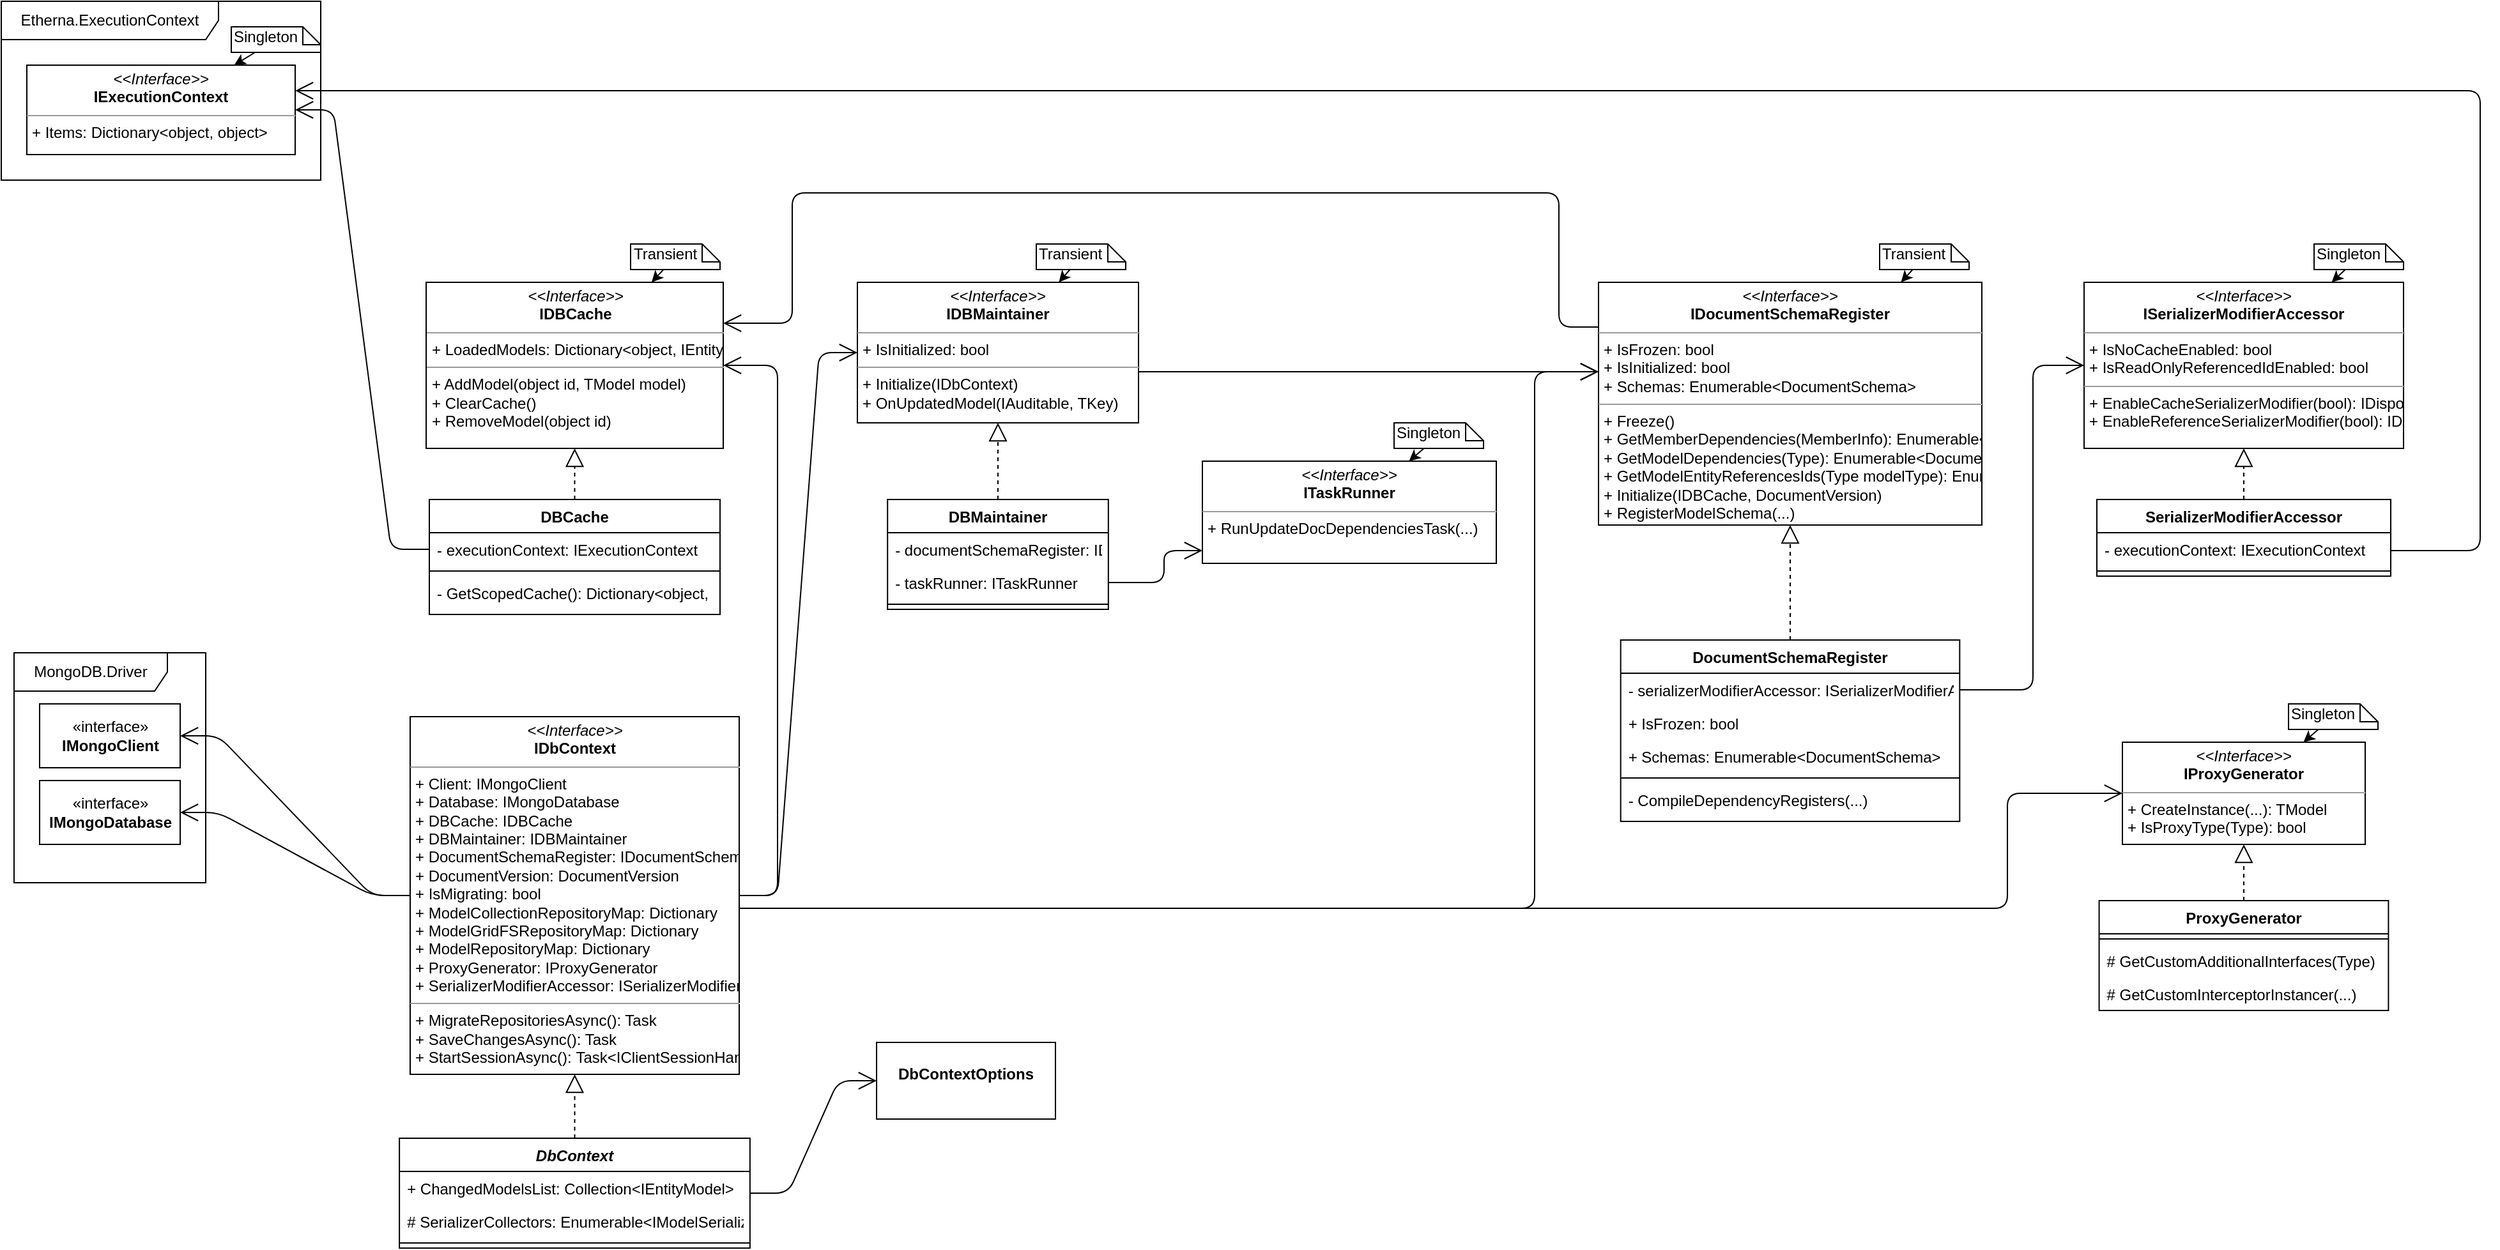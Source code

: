 <mxfile version="13.7.9" type="device"><diagram name="Page-1" id="9f46799a-70d6-7492-0946-bef42562c5a5"><mxGraphModel dx="1026" dy="1421" grid="1" gridSize="10" guides="1" tooltips="1" connect="1" arrows="1" fold="1" page="1" pageScale="1" pageWidth="1169" pageHeight="827" background="#ffffff" math="0" shadow="0"><root><mxCell id="0"/><mxCell id="1" parent="0"/><mxCell id="4_1BpdHHV7WjNFdUSWEV-7" value="&lt;p style=&quot;margin: 0px ; margin-top: 4px ; text-align: center&quot;&gt;&lt;i&gt;&amp;lt;&amp;lt;Interface&amp;gt;&amp;gt;&lt;/i&gt;&lt;br&gt;&lt;b&gt;IDbContext&lt;/b&gt;&lt;/p&gt;&lt;hr size=&quot;1&quot;&gt;&lt;p style=&quot;margin: 0px ; margin-left: 4px&quot;&gt;+ Client: IMongoClient&lt;br&gt;+ Database: IMongoDatabase&lt;/p&gt;&lt;p style=&quot;margin: 0px ; margin-left: 4px&quot;&gt;+ DBCache: IDBCache&lt;/p&gt;&lt;p style=&quot;margin: 0px ; margin-left: 4px&quot;&gt;+ DBMaintainer: IDBMaintainer&lt;/p&gt;&lt;p style=&quot;margin: 0px ; margin-left: 4px&quot;&gt;+ DocumentSchemaRegister: IDocumentSchemaRegister&lt;/p&gt;&lt;p style=&quot;margin: 0px ; margin-left: 4px&quot;&gt;+ DocumentVersion: DocumentVersion&lt;/p&gt;&lt;p style=&quot;margin: 0px ; margin-left: 4px&quot;&gt;+ IsMigrating: bool&lt;/p&gt;&lt;p style=&quot;margin: 0px ; margin-left: 4px&quot;&gt;+ ModelCollectionRepositoryMap: Dictionary&lt;/p&gt;&lt;p style=&quot;margin: 0px ; margin-left: 4px&quot;&gt;+ ModelGridFSRepositoryMap: Dictionary&lt;/p&gt;&lt;p style=&quot;margin: 0px ; margin-left: 4px&quot;&gt;+ ModelRepositoryMap: Dictionary&lt;/p&gt;&lt;p style=&quot;margin: 0px ; margin-left: 4px&quot;&gt;+ ProxyGenerator: IProxyGenerator&lt;/p&gt;&lt;p style=&quot;margin: 0px ; margin-left: 4px&quot;&gt;+&amp;nbsp;SerializerModifierAccessor: ISerializerModifierAccessor&lt;/p&gt;&lt;hr size=&quot;1&quot;&gt;&lt;p style=&quot;margin: 0px ; margin-left: 4px&quot;&gt;+ MigrateRepositoriesAsync(): Task&lt;br&gt;+ SaveChangesAsync(): Task&lt;/p&gt;&lt;p style=&quot;margin: 0px ; margin-left: 4px&quot;&gt;+&amp;nbsp;StartSessionAsync():&amp;nbsp;Task&amp;lt;IClientSessionHandle&amp;gt;&lt;/p&gt;" style="verticalAlign=top;align=left;overflow=fill;fontSize=12;fontFamily=Helvetica;html=1;" parent="1" vertex="1"><mxGeometry x="610" y="30" width="257.5" height="280" as="geometry"/></mxCell><mxCell id="4_1BpdHHV7WjNFdUSWEV-11" value="" style="group" parent="1" vertex="1" connectable="0"><mxGeometry x="300" y="-20" width="150" height="180" as="geometry"/></mxCell><mxCell id="4_1BpdHHV7WjNFdUSWEV-10" value="MongoDB.Driver" style="shape=umlFrame;whiteSpace=wrap;html=1;width=120;height=30;" parent="4_1BpdHHV7WjNFdUSWEV-11" vertex="1"><mxGeometry width="150" height="180" as="geometry"/></mxCell><mxCell id="4_1BpdHHV7WjNFdUSWEV-8" value="«interface»&lt;br&gt;&lt;b&gt;IMongoClient&lt;/b&gt;" style="html=1;" parent="4_1BpdHHV7WjNFdUSWEV-11" vertex="1"><mxGeometry x="20" y="40" width="110" height="50" as="geometry"/></mxCell><mxCell id="4_1BpdHHV7WjNFdUSWEV-9" value="«interface»&lt;br&gt;&lt;b&gt;IMongoDatabase&lt;/b&gt;" style="html=1;" parent="4_1BpdHHV7WjNFdUSWEV-11" vertex="1"><mxGeometry x="20" y="100" width="110" height="50" as="geometry"/></mxCell><mxCell id="4_1BpdHHV7WjNFdUSWEV-13" value="" style="endArrow=open;endFill=1;endSize=12;html=1;strokeColor=#000000;rounded=1;edgeStyle=entityRelationEdgeStyle;" parent="1" source="4_1BpdHHV7WjNFdUSWEV-7" target="4_1BpdHHV7WjNFdUSWEV-8" edge="1"><mxGeometry width="160" relative="1" as="geometry"><mxPoint x="870" y="80" as="sourcePoint"/><mxPoint x="910" y="-20" as="targetPoint"/></mxGeometry></mxCell><mxCell id="4_1BpdHHV7WjNFdUSWEV-14" value="" style="endArrow=open;endFill=1;endSize=12;html=1;strokeColor=#000000;rounded=1;edgeStyle=entityRelationEdgeStyle;" parent="1" source="4_1BpdHHV7WjNFdUSWEV-7" target="4_1BpdHHV7WjNFdUSWEV-9" edge="1"><mxGeometry width="160" relative="1" as="geometry"><mxPoint x="860" y="85" as="sourcePoint"/><mxPoint x="1000" y="5" as="targetPoint"/></mxGeometry></mxCell><mxCell id="4_1BpdHHV7WjNFdUSWEV-18" value="" style="endArrow=block;dashed=1;endFill=0;endSize=12;html=1;strokeColor=#000000;" parent="1" source="4_1BpdHHV7WjNFdUSWEV-21" target="4_1BpdHHV7WjNFdUSWEV-7" edge="1"><mxGeometry width="160" relative="1" as="geometry"><mxPoint x="738.75" y="350" as="sourcePoint"/><mxPoint x="547.5" y="370" as="targetPoint"/></mxGeometry></mxCell><mxCell id="4_1BpdHHV7WjNFdUSWEV-19" value="&lt;p style=&quot;margin: 0px ; margin-top: 4px ; text-align: center&quot;&gt;&lt;br&gt;&lt;b&gt;DbContextOptions&lt;/b&gt;&lt;br&gt;&lt;/p&gt;" style="verticalAlign=top;align=left;overflow=fill;fontSize=12;fontFamily=Helvetica;html=1;" parent="1" vertex="1"><mxGeometry x="975" y="285" width="140" height="60" as="geometry"/></mxCell><mxCell id="4_1BpdHHV7WjNFdUSWEV-20" value="" style="endArrow=open;endFill=1;endSize=12;html=1;strokeColor=#000000;rounded=1;edgeStyle=entityRelationEdgeStyle;" parent="1" source="4_1BpdHHV7WjNFdUSWEV-21" target="4_1BpdHHV7WjNFdUSWEV-19" edge="1"><mxGeometry width="160" relative="1" as="geometry"><mxPoint x="808.75" y="380" as="sourcePoint"/><mxPoint x="960" y="262" as="targetPoint"/></mxGeometry></mxCell><mxCell id="4_1BpdHHV7WjNFdUSWEV-21" value="DbContext" style="swimlane;fontStyle=3;align=center;verticalAlign=top;childLayout=stackLayout;horizontal=1;startSize=26;horizontalStack=0;resizeParent=1;resizeParentMax=0;resizeLast=0;collapsible=1;marginBottom=0;" parent="1" vertex="1"><mxGeometry x="601.57" y="360" width="274.37" height="86" as="geometry"/></mxCell><mxCell id="4_1BpdHHV7WjNFdUSWEV-22" value="+ ChangedModelsList: Collection&lt;IEntityModel&gt;" style="text;strokeColor=none;fillColor=none;align=left;verticalAlign=top;spacingLeft=4;spacingRight=4;overflow=hidden;rotatable=0;points=[[0,0.5],[1,0.5]];portConstraint=eastwest;" parent="4_1BpdHHV7WjNFdUSWEV-21" vertex="1"><mxGeometry y="26" width="274.37" height="26" as="geometry"/></mxCell><mxCell id="4_1BpdHHV7WjNFdUSWEV-29" value="# SerializerCollectors: Enumerable&lt;IModelSerializerCollector&gt;" style="text;strokeColor=none;fillColor=none;align=left;verticalAlign=top;spacingLeft=4;spacingRight=4;overflow=hidden;rotatable=0;points=[[0,0.5],[1,0.5]];portConstraint=eastwest;" parent="4_1BpdHHV7WjNFdUSWEV-21" vertex="1"><mxGeometry y="52" width="274.37" height="26" as="geometry"/></mxCell><mxCell id="4_1BpdHHV7WjNFdUSWEV-23" value="" style="line;strokeWidth=1;fillColor=none;align=left;verticalAlign=middle;spacingTop=-1;spacingLeft=3;spacingRight=3;rotatable=0;labelPosition=right;points=[];portConstraint=eastwest;" parent="4_1BpdHHV7WjNFdUSWEV-21" vertex="1"><mxGeometry y="78" width="274.37" height="8" as="geometry"/></mxCell><mxCell id="4_1BpdHHV7WjNFdUSWEV-30" value="&lt;p style=&quot;margin: 0px ; margin-top: 4px ; text-align: center&quot;&gt;&lt;i&gt;&amp;lt;&amp;lt;Interface&amp;gt;&amp;gt;&lt;/i&gt;&lt;br&gt;&lt;b&gt;IDBCache&lt;/b&gt;&lt;br&gt;&lt;/p&gt;&lt;hr size=&quot;1&quot;&gt;&lt;p style=&quot;margin: 0px ; margin-left: 4px&quot;&gt;+ LoadedModels: Dictionary&amp;lt;object, IEntityModel&amp;gt;&lt;br&gt;&lt;/p&gt;&lt;hr size=&quot;1&quot;&gt;&lt;p style=&quot;margin: 0px ; margin-left: 4px&quot;&gt;+ AddModel(object id, TModel model)&lt;br&gt;+ ClearCache()&lt;/p&gt;&lt;p style=&quot;margin: 0px ; margin-left: 4px&quot;&gt;+&amp;nbsp;RemoveModel(object id)&lt;/p&gt;" style="verticalAlign=top;align=left;overflow=fill;fontSize=12;fontFamily=Helvetica;html=1;" parent="1" vertex="1"><mxGeometry x="622.5" y="-310" width="232.5" height="130" as="geometry"/></mxCell><mxCell id="4_1BpdHHV7WjNFdUSWEV-31" value="" style="endArrow=open;endFill=1;endSize=12;html=1;strokeColor=#000000;rounded=1;edgeStyle=entityRelationEdgeStyle;" parent="1" source="4_1BpdHHV7WjNFdUSWEV-7" target="4_1BpdHHV7WjNFdUSWEV-30" edge="1"><mxGeometry width="160" relative="1" as="geometry"><mxPoint x="820" y="-15" as="sourcePoint"/><mxPoint x="947.5" y="-120" as="targetPoint"/></mxGeometry></mxCell><mxCell id="4_1BpdHHV7WjNFdUSWEV-34" value="" style="group" parent="1" vertex="1" connectable="0"><mxGeometry x="290" y="-530" width="260" height="140" as="geometry"/></mxCell><mxCell id="4_1BpdHHV7WjNFdUSWEV-33" value="Etherna.ExecutionContext" style="shape=umlFrame;whiteSpace=wrap;html=1;width=170;height=30;" parent="4_1BpdHHV7WjNFdUSWEV-34" vertex="1"><mxGeometry width="250" height="140" as="geometry"/></mxCell><mxCell id="4_1BpdHHV7WjNFdUSWEV-32" value="&lt;p style=&quot;margin: 0px ; margin-top: 4px ; text-align: center&quot;&gt;&lt;i&gt;&amp;lt;&amp;lt;Interface&amp;gt;&amp;gt;&lt;/i&gt;&lt;br&gt;&lt;b&gt;IExecutionContext&lt;/b&gt;&lt;br&gt;&lt;/p&gt;&lt;hr size=&quot;1&quot;&gt;&lt;p style=&quot;margin: 0px ; margin-left: 4px&quot;&gt;+ Items: Dictionary&amp;lt;object, object&amp;gt;&lt;/p&gt;" style="verticalAlign=top;align=left;overflow=fill;fontSize=12;fontFamily=Helvetica;html=1;" parent="4_1BpdHHV7WjNFdUSWEV-34" vertex="1"><mxGeometry x="20" y="50" width="210" height="70" as="geometry"/></mxCell><mxCell id="4_1BpdHHV7WjNFdUSWEV-78" value="Singleton" style="shape=note;whiteSpace=wrap;html=1;size=14;verticalAlign=top;align=left;spacingTop=-6;" parent="4_1BpdHHV7WjNFdUSWEV-34" vertex="1"><mxGeometry x="180" y="20" width="70" height="20" as="geometry"/></mxCell><mxCell id="4_1BpdHHV7WjNFdUSWEV-80" value="" style="edgeStyle=none;rounded=1;orthogonalLoop=1;jettySize=auto;html=1;strokeColor=#000000;" parent="4_1BpdHHV7WjNFdUSWEV-34" source="4_1BpdHHV7WjNFdUSWEV-78" target="4_1BpdHHV7WjNFdUSWEV-32" edge="1"><mxGeometry relative="1" as="geometry"><mxPoint x="252.5" y="-45" as="targetPoint"/></mxGeometry></mxCell><mxCell id="4_1BpdHHV7WjNFdUSWEV-35" value="DBCache" style="swimlane;fontStyle=1;align=center;verticalAlign=top;childLayout=stackLayout;horizontal=1;startSize=26;horizontalStack=0;resizeParent=1;resizeParentMax=0;resizeLast=0;collapsible=1;marginBottom=0;" parent="1" vertex="1"><mxGeometry x="625" y="-140" width="227.5" height="90" as="geometry"/></mxCell><mxCell id="4_1BpdHHV7WjNFdUSWEV-36" value="- executionContext: IExecutionContext" style="text;strokeColor=none;fillColor=none;align=left;verticalAlign=top;spacingLeft=4;spacingRight=4;overflow=hidden;rotatable=0;points=[[0,0.5],[1,0.5]];portConstraint=eastwest;" parent="4_1BpdHHV7WjNFdUSWEV-35" vertex="1"><mxGeometry y="26" width="227.5" height="26" as="geometry"/></mxCell><mxCell id="4_1BpdHHV7WjNFdUSWEV-37" value="" style="line;strokeWidth=1;fillColor=none;align=left;verticalAlign=middle;spacingTop=-1;spacingLeft=3;spacingRight=3;rotatable=0;labelPosition=right;points=[];portConstraint=eastwest;" parent="4_1BpdHHV7WjNFdUSWEV-35" vertex="1"><mxGeometry y="52" width="227.5" height="8" as="geometry"/></mxCell><mxCell id="4_1BpdHHV7WjNFdUSWEV-38" value="- GetScopedCache(): Dictionary&lt;object, IEntityModel&gt;" style="text;strokeColor=none;fillColor=none;align=left;verticalAlign=top;spacingLeft=4;spacingRight=4;overflow=hidden;rotatable=0;points=[[0,0.5],[1,0.5]];portConstraint=eastwest;" parent="4_1BpdHHV7WjNFdUSWEV-35" vertex="1"><mxGeometry y="60" width="227.5" height="30" as="geometry"/></mxCell><mxCell id="4_1BpdHHV7WjNFdUSWEV-39" value="" style="endArrow=block;dashed=1;endFill=0;endSize=12;html=1;strokeColor=#000000;" parent="1" source="4_1BpdHHV7WjNFdUSWEV-35" target="4_1BpdHHV7WjNFdUSWEV-30" edge="1"><mxGeometry width="160" relative="1" as="geometry"><mxPoint x="570.004" y="-120" as="sourcePoint"/><mxPoint x="570.003" y="-170" as="targetPoint"/></mxGeometry></mxCell><mxCell id="4_1BpdHHV7WjNFdUSWEV-42" value="" style="endArrow=open;endFill=1;endSize=12;html=1;strokeColor=#000000;rounded=1;edgeStyle=entityRelationEdgeStyle;" parent="1" source="4_1BpdHHV7WjNFdUSWEV-36" target="4_1BpdHHV7WjNFdUSWEV-32" edge="1"><mxGeometry width="160" relative="1" as="geometry"><mxPoint x="422.5" y="65" as="sourcePoint"/><mxPoint x="410" y="-360" as="targetPoint"/></mxGeometry></mxCell><mxCell id="4_1BpdHHV7WjNFdUSWEV-43" value="&lt;p style=&quot;margin: 0px ; margin-top: 4px ; text-align: center&quot;&gt;&lt;i&gt;&amp;lt;&amp;lt;Interface&amp;gt;&amp;gt;&lt;/i&gt;&lt;br&gt;&lt;b&gt;IDBMaintainer&lt;/b&gt;&lt;/p&gt;&lt;hr size=&quot;1&quot;&gt;&lt;p style=&quot;margin: 0px ; margin-left: 4px&quot;&gt;+ IsInitialized: bool&lt;br&gt;&lt;/p&gt;&lt;hr size=&quot;1&quot;&gt;&lt;p style=&quot;margin: 0px 0px 0px 4px&quot;&gt;+&amp;nbsp;Initialize(IDbContext)&lt;/p&gt;&lt;p style=&quot;margin: 0px 0px 0px 4px&quot;&gt;+ OnUpdatedModel(IAuditable, TKey)&lt;br&gt;&lt;/p&gt;" style="verticalAlign=top;align=left;overflow=fill;fontSize=12;fontFamily=Helvetica;html=1;" parent="1" vertex="1"><mxGeometry x="960" y="-310" width="220" height="110" as="geometry"/></mxCell><mxCell id="4_1BpdHHV7WjNFdUSWEV-44" value="DBMaintainer" style="swimlane;fontStyle=1;align=center;verticalAlign=top;childLayout=stackLayout;horizontal=1;startSize=26;horizontalStack=0;resizeParent=1;resizeParentMax=0;resizeLast=0;collapsible=1;marginBottom=0;" parent="1" vertex="1"><mxGeometry x="983.59" y="-140" width="172.81" height="86" as="geometry"><mxRectangle x="763.59" y="-30" width="110" height="26" as="alternateBounds"/></mxGeometry></mxCell><mxCell id="4_1BpdHHV7WjNFdUSWEV-45" value="- documentSchemaRegister: IDocumentSchemaRegister" style="text;align=left;verticalAlign=top;spacingLeft=4;spacingRight=4;overflow=hidden;rotatable=0;points=[[0,0.5],[1,0.5]];portConstraint=eastwest;" parent="4_1BpdHHV7WjNFdUSWEV-44" vertex="1"><mxGeometry y="26" width="172.81" height="26" as="geometry"/></mxCell><mxCell id="4_1BpdHHV7WjNFdUSWEV-48" value="- taskRunner: ITaskRunner" style="text;align=left;verticalAlign=top;spacingLeft=4;spacingRight=4;overflow=hidden;rotatable=0;points=[[0,0.5],[1,0.5]];portConstraint=eastwest;" parent="4_1BpdHHV7WjNFdUSWEV-44" vertex="1"><mxGeometry y="52" width="172.81" height="26" as="geometry"/></mxCell><mxCell id="4_1BpdHHV7WjNFdUSWEV-46" value="" style="line;strokeWidth=1;fillColor=none;align=left;verticalAlign=middle;spacingTop=-1;spacingLeft=3;spacingRight=3;rotatable=0;labelPosition=right;points=[];portConstraint=eastwest;" parent="4_1BpdHHV7WjNFdUSWEV-44" vertex="1"><mxGeometry y="78" width="172.81" height="8" as="geometry"/></mxCell><mxCell id="4_1BpdHHV7WjNFdUSWEV-49" value="" style="endArrow=block;dashed=1;endFill=0;endSize=12;html=1;strokeColor=#000000;" parent="1" source="4_1BpdHHV7WjNFdUSWEV-44" target="4_1BpdHHV7WjNFdUSWEV-43" edge="1"><mxGeometry width="160" relative="1" as="geometry"><mxPoint x="748.754" y="-185" as="sourcePoint"/><mxPoint x="748.752" y="-225" as="targetPoint"/></mxGeometry></mxCell><mxCell id="4_1BpdHHV7WjNFdUSWEV-50" value="" style="endArrow=open;endFill=1;endSize=12;html=1;strokeColor=#000000;rounded=1;edgeStyle=entityRelationEdgeStyle;" parent="1" source="4_1BpdHHV7WjNFdUSWEV-7" target="4_1BpdHHV7WjNFdUSWEV-43" edge="1"><mxGeometry width="160" relative="1" as="geometry"><mxPoint x="877.5" y="190" as="sourcePoint"/><mxPoint x="865" y="-235" as="targetPoint"/></mxGeometry></mxCell><mxCell id="4_1BpdHHV7WjNFdUSWEV-51" value="&lt;p style=&quot;margin: 0px ; margin-top: 4px ; text-align: center&quot;&gt;&lt;i&gt;&amp;lt;&amp;lt;Interface&amp;gt;&amp;gt;&lt;/i&gt;&lt;br&gt;&lt;b&gt;IDocumentSchemaRegister&lt;/b&gt;&lt;br&gt;&lt;/p&gt;&lt;hr size=&quot;1&quot;&gt;&lt;p style=&quot;margin: 0px ; margin-left: 4px&quot;&gt;&lt;/p&gt;&lt;p style=&quot;margin: 0px ; margin-left: 4px&quot;&gt;+ IsFrozen: bool&lt;/p&gt;&lt;p style=&quot;margin: 0px ; margin-left: 4px&quot;&gt;+ IsInitialized: bool&lt;/p&gt;&lt;p style=&quot;margin: 0px ; margin-left: 4px&quot;&gt;+ Schemas: Enumerable&amp;lt;DocumentSchema&amp;gt;&lt;/p&gt;&lt;hr size=&quot;1&quot;&gt;&lt;p style=&quot;margin: 0px 0px 0px 4px&quot;&gt;+&amp;nbsp;Freeze()&lt;/p&gt;&lt;p style=&quot;margin: 0px 0px 0px 4px&quot;&gt;+ GetMemberDependencies(MemberInfo): Enumerable&amp;lt;DocumentSchemaMemberMap&amp;gt;&lt;br&gt;+ GetModelDependencies(Type): Enumerable&amp;lt;DocumentSchemaMemberMap&amp;gt;&lt;/p&gt;&lt;p style=&quot;margin: 0px 0px 0px 4px&quot;&gt;+&amp;nbsp;GetModelEntityReferencesIds(Type modelType):&amp;nbsp;Enumerable&amp;lt;DocumentSchemaMemberMap&amp;gt;&lt;/p&gt;&lt;p style=&quot;margin: 0px 0px 0px 4px&quot;&gt;+&amp;nbsp;Initialize(IDBCache, DocumentVersion)&lt;/p&gt;&lt;p style=&quot;margin: 0px 0px 0px 4px&quot;&gt;+&amp;nbsp;RegisterModelSchema(...)&lt;/p&gt;" style="verticalAlign=top;align=left;overflow=fill;fontSize=12;fontFamily=Helvetica;html=1;" parent="1" vertex="1"><mxGeometry x="1540" y="-310" width="300" height="190" as="geometry"/></mxCell><mxCell id="4_1BpdHHV7WjNFdUSWEV-52" value="DocumentSchemaRegister" style="swimlane;fontStyle=1;align=center;verticalAlign=top;childLayout=stackLayout;horizontal=1;startSize=26;horizontalStack=0;resizeParent=1;resizeParentMax=0;resizeLast=0;collapsible=1;marginBottom=0;" parent="1" vertex="1"><mxGeometry x="1557.34" y="-30" width="265.31" height="142" as="geometry"/></mxCell><mxCell id="4_1BpdHHV7WjNFdUSWEV-56" value="- serializerModifierAccessor: ISerializerModifierAccessor" style="text;align=left;verticalAlign=top;spacingLeft=4;spacingRight=4;overflow=hidden;rotatable=0;points=[[0,0.5],[1,0.5]];portConstraint=eastwest;" parent="4_1BpdHHV7WjNFdUSWEV-52" vertex="1"><mxGeometry y="26" width="265.31" height="26" as="geometry"/></mxCell><mxCell id="4_1BpdHHV7WjNFdUSWEV-61" value="+ IsFrozen: bool" style="text;align=left;verticalAlign=top;spacingLeft=4;spacingRight=4;overflow=hidden;rotatable=0;points=[[0,0.5],[1,0.5]];portConstraint=eastwest;" parent="4_1BpdHHV7WjNFdUSWEV-52" vertex="1"><mxGeometry y="52" width="265.31" height="26" as="geometry"/></mxCell><mxCell id="4_1BpdHHV7WjNFdUSWEV-62" value="+ Schemas: Enumerable&lt;DocumentSchema&gt;" style="text;align=left;verticalAlign=top;spacingLeft=4;spacingRight=4;overflow=hidden;rotatable=0;points=[[0,0.5],[1,0.5]];portConstraint=eastwest;" parent="4_1BpdHHV7WjNFdUSWEV-52" vertex="1"><mxGeometry y="78" width="265.31" height="26" as="geometry"/></mxCell><mxCell id="4_1BpdHHV7WjNFdUSWEV-54" value="" style="line;strokeWidth=1;fillColor=none;align=left;verticalAlign=middle;spacingTop=-1;spacingLeft=3;spacingRight=3;rotatable=0;labelPosition=right;points=[];portConstraint=eastwest;" parent="4_1BpdHHV7WjNFdUSWEV-52" vertex="1"><mxGeometry y="104" width="265.31" height="8" as="geometry"/></mxCell><mxCell id="4_1BpdHHV7WjNFdUSWEV-55" value="- CompileDependencyRegisters(...)" style="text;strokeColor=none;fillColor=none;align=left;verticalAlign=top;spacingLeft=4;spacingRight=4;overflow=hidden;rotatable=0;points=[[0,0.5],[1,0.5]];portConstraint=eastwest;" parent="4_1BpdHHV7WjNFdUSWEV-52" vertex="1"><mxGeometry y="112" width="265.31" height="30" as="geometry"/></mxCell><mxCell id="4_1BpdHHV7WjNFdUSWEV-57" value="" style="endArrow=open;endFill=1;endSize=12;html=1;strokeColor=#000000;rounded=1;edgeStyle=orthogonalEdgeStyle;" parent="1" source="4_1BpdHHV7WjNFdUSWEV-7" target="4_1BpdHHV7WjNFdUSWEV-51" edge="1"><mxGeometry width="160" relative="1" as="geometry"><mxPoint x="877.5" y="190" as="sourcePoint"/><mxPoint x="970" y="-265" as="targetPoint"/><Array as="points"><mxPoint x="1490" y="180"/><mxPoint x="1490" y="-240"/></Array></mxGeometry></mxCell><mxCell id="4_1BpdHHV7WjNFdUSWEV-58" value="" style="endArrow=open;endFill=1;endSize=12;html=1;strokeColor=#000000;rounded=1;edgeStyle=orthogonalEdgeStyle;" parent="1" source="4_1BpdHHV7WjNFdUSWEV-43" target="4_1BpdHHV7WjNFdUSWEV-51" edge="1"><mxGeometry width="160" relative="1" as="geometry"><mxPoint x="877.5" y="189.571" as="sourcePoint"/><mxPoint x="1220" y="-280" as="targetPoint"/><Array as="points"><mxPoint x="1290" y="-240"/><mxPoint x="1290" y="-240"/></Array></mxGeometry></mxCell><mxCell id="4_1BpdHHV7WjNFdUSWEV-59" value="" style="endArrow=block;dashed=1;endFill=0;endSize=12;html=1;strokeColor=#000000;" parent="1" source="4_1BpdHHV7WjNFdUSWEV-52" target="4_1BpdHHV7WjNFdUSWEV-51" edge="1"><mxGeometry width="160" relative="1" as="geometry"><mxPoint x="1028.754" y="-130" as="sourcePoint"/><mxPoint x="1028.752" y="-170" as="targetPoint"/></mxGeometry></mxCell><mxCell id="4_1BpdHHV7WjNFdUSWEV-60" value="" style="endArrow=open;endFill=1;endSize=12;html=1;strokeColor=#000000;rounded=1;edgeStyle=orthogonalEdgeStyle;" parent="1" source="4_1BpdHHV7WjNFdUSWEV-51" target="4_1BpdHHV7WjNFdUSWEV-30" edge="1"><mxGeometry width="160" relative="1" as="geometry"><mxPoint x="1199.5" y="260.431" as="sourcePoint"/><mxPoint x="1592.0" y="-159.569" as="targetPoint"/><Array as="points"><mxPoint x="1509" y="-275"/><mxPoint x="1509" y="-380"/><mxPoint x="909" y="-380"/><mxPoint x="909" y="-278"/></Array></mxGeometry></mxCell><mxCell id="4_1BpdHHV7WjNFdUSWEV-64" value="&lt;p style=&quot;margin: 0px ; margin-top: 4px ; text-align: center&quot;&gt;&lt;i&gt;&amp;lt;&amp;lt;Interface&amp;gt;&amp;gt;&lt;/i&gt;&lt;br&gt;&lt;b&gt;IProxyGenerator&lt;/b&gt;&lt;br&gt;&lt;/p&gt;&lt;hr size=&quot;1&quot;&gt;&lt;p style=&quot;margin: 0px ; margin-left: 4px&quot;&gt;&lt;span&gt;+ CreateInstance(...): TModel&lt;/span&gt;&lt;/p&gt;&lt;p style=&quot;margin: 0px ; margin-left: 4px&quot;&gt;+ IsProxyType(Type): bool&lt;/p&gt;" style="verticalAlign=top;align=left;overflow=fill;fontSize=12;fontFamily=Helvetica;html=1;" parent="1" vertex="1"><mxGeometry x="1950" y="50" width="190" height="80" as="geometry"/></mxCell><mxCell id="4_1BpdHHV7WjNFdUSWEV-65" value="" style="endArrow=open;endFill=1;endSize=12;html=1;strokeColor=#000000;rounded=1;edgeStyle=orthogonalEdgeStyle;" parent="1" source="4_1BpdHHV7WjNFdUSWEV-7" target="4_1BpdHHV7WjNFdUSWEV-64" edge="1"><mxGeometry width="160" relative="1" as="geometry"><mxPoint x="877.5" y="189.571" as="sourcePoint"/><mxPoint x="1970" y="-20" as="targetPoint"/><Array as="points"><mxPoint x="1860" y="180"/><mxPoint x="1860" y="90"/></Array></mxGeometry></mxCell><mxCell id="4_1BpdHHV7WjNFdUSWEV-66" value="&lt;p style=&quot;margin: 0px ; margin-top: 4px ; text-align: center&quot;&gt;&lt;i&gt;&amp;lt;&amp;lt;Interface&amp;gt;&amp;gt;&lt;/i&gt;&lt;br&gt;&lt;b&gt;ITaskRunner&lt;/b&gt;&lt;br&gt;&lt;/p&gt;&lt;hr size=&quot;1&quot;&gt;&lt;p style=&quot;margin: 0px ; margin-left: 4px&quot;&gt;&lt;/p&gt;&lt;p style=&quot;margin: 0px ; margin-left: 4px&quot;&gt;+ RunUpdateDocDependenciesTask(...)&lt;br&gt;&lt;/p&gt;" style="verticalAlign=top;align=left;overflow=fill;fontSize=12;fontFamily=Helvetica;html=1;" parent="1" vertex="1"><mxGeometry x="1230" y="-170" width="230" height="80" as="geometry"/></mxCell><mxCell id="4_1BpdHHV7WjNFdUSWEV-67" value="" style="endArrow=open;endFill=1;endSize=12;html=1;strokeColor=#000000;rounded=1;edgeStyle=orthogonalEdgeStyle;" parent="1" source="4_1BpdHHV7WjNFdUSWEV-48" target="4_1BpdHHV7WjNFdUSWEV-66" edge="1"><mxGeometry width="160" relative="1" as="geometry"><mxPoint x="999.54" y="90.001" as="sourcePoint"/><mxPoint x="1382.854" y="-49.999" as="targetPoint"/><Array as="points"><mxPoint x="1200" y="-75"/><mxPoint x="1200" y="-100"/></Array></mxGeometry></mxCell><mxCell id="4_1BpdHHV7WjNFdUSWEV-68" value="&lt;p style=&quot;margin: 0px ; margin-top: 4px ; text-align: center&quot;&gt;&lt;i&gt;&amp;lt;&amp;lt;Interface&amp;gt;&amp;gt;&lt;/i&gt;&lt;br&gt;&lt;b&gt;ISerializerModifierAccessor&lt;/b&gt;&lt;br&gt;&lt;/p&gt;&lt;hr size=&quot;1&quot;&gt;&lt;p style=&quot;margin: 0px ; margin-left: 4px&quot;&gt;+ IsNoCacheEnabled: bool&lt;br&gt;+ IsReadOnlyReferencedIdEnabled: bool&lt;/p&gt;&lt;hr size=&quot;1&quot;&gt;&lt;p style=&quot;margin: 0px ; margin-left: 4px&quot;&gt;+ EnableCacheSerializerModifier(bool): IDisposable&lt;br&gt;+ EnableReferenceSerializerModifier(bool): IDisposable&lt;/p&gt;" style="verticalAlign=top;align=left;overflow=fill;fontSize=12;fontFamily=Helvetica;html=1;" parent="1" vertex="1"><mxGeometry x="1920" y="-310" width="250" height="130" as="geometry"/></mxCell><mxCell id="4_1BpdHHV7WjNFdUSWEV-69" value="" style="endArrow=open;endFill=1;endSize=12;html=1;strokeColor=#000000;rounded=1;edgeStyle=orthogonalEdgeStyle;exitX=1;exitY=0.5;exitDx=0;exitDy=0;" parent="1" source="4_1BpdHHV7WjNFdUSWEV-56" target="4_1BpdHHV7WjNFdUSWEV-68" edge="1"><mxGeometry width="160" relative="1" as="geometry"><mxPoint x="877.5" y="190" as="sourcePoint"/><mxPoint x="1920" y="-250" as="targetPoint"/><Array as="points"><mxPoint x="1880" y="9"/><mxPoint x="1880" y="-245"/></Array></mxGeometry></mxCell><mxCell id="4_1BpdHHV7WjNFdUSWEV-70" value="SerializerModifierAccessor" style="swimlane;fontStyle=1;align=center;verticalAlign=top;childLayout=stackLayout;horizontal=1;startSize=26;horizontalStack=0;resizeParent=1;resizeParentMax=0;resizeLast=0;collapsible=1;marginBottom=0;" parent="1" vertex="1"><mxGeometry x="1930" y="-140" width="230" height="60" as="geometry"/></mxCell><mxCell id="4_1BpdHHV7WjNFdUSWEV-71" value="- executionContext: IExecutionContext" style="text;strokeColor=none;fillColor=none;align=left;verticalAlign=top;spacingLeft=4;spacingRight=4;overflow=hidden;rotatable=0;points=[[0,0.5],[1,0.5]];portConstraint=eastwest;" parent="4_1BpdHHV7WjNFdUSWEV-70" vertex="1"><mxGeometry y="26" width="230" height="26" as="geometry"/></mxCell><mxCell id="4_1BpdHHV7WjNFdUSWEV-72" value="" style="line;strokeWidth=1;fillColor=none;align=left;verticalAlign=middle;spacingTop=-1;spacingLeft=3;spacingRight=3;rotatable=0;labelPosition=right;points=[];portConstraint=eastwest;" parent="4_1BpdHHV7WjNFdUSWEV-70" vertex="1"><mxGeometry y="52" width="230" height="8" as="geometry"/></mxCell><mxCell id="4_1BpdHHV7WjNFdUSWEV-74" value="" style="endArrow=block;dashed=1;endFill=0;endSize=12;html=1;strokeColor=#000000;" parent="1" source="4_1BpdHHV7WjNFdUSWEV-70" target="4_1BpdHHV7WjNFdUSWEV-68" edge="1"><mxGeometry width="160" relative="1" as="geometry"><mxPoint x="2109.996" y="80" as="sourcePoint"/><mxPoint x="2109.999" y="-20" as="targetPoint"/></mxGeometry></mxCell><mxCell id="4_1BpdHHV7WjNFdUSWEV-75" value="" style="endArrow=open;endFill=1;endSize=12;html=1;strokeColor=#000000;rounded=1;edgeStyle=orthogonalEdgeStyle;" parent="1" source="4_1BpdHHV7WjNFdUSWEV-71" target="4_1BpdHHV7WjNFdUSWEV-32" edge="1"><mxGeometry width="160" relative="1" as="geometry"><mxPoint x="2020.65" y="192" as="sourcePoint"/><mxPoint x="2118" y="50" as="targetPoint"/><Array as="points"><mxPoint x="2230" y="-100"/><mxPoint x="2230" y="-460"/></Array></mxGeometry></mxCell><mxCell id="4_1BpdHHV7WjNFdUSWEV-81" value="Singleton" style="shape=note;whiteSpace=wrap;html=1;size=14;verticalAlign=top;align=left;spacingTop=-6;" parent="1" vertex="1"><mxGeometry x="2080" y="20" width="70" height="20" as="geometry"/></mxCell><mxCell id="4_1BpdHHV7WjNFdUSWEV-82" value="" style="edgeStyle=none;rounded=1;orthogonalLoop=1;jettySize=auto;html=1;strokeColor=#000000;" parent="1" source="4_1BpdHHV7WjNFdUSWEV-81" target="4_1BpdHHV7WjNFdUSWEV-64" edge="1"><mxGeometry relative="1" as="geometry"><mxPoint x="2082.273" y="50" as="targetPoint"/></mxGeometry></mxCell><mxCell id="4_1BpdHHV7WjNFdUSWEV-83" value="Singleton" style="shape=note;whiteSpace=wrap;html=1;size=14;verticalAlign=top;align=left;spacingTop=-6;" parent="1" vertex="1"><mxGeometry x="1380" y="-200" width="70" height="20" as="geometry"/></mxCell><mxCell id="4_1BpdHHV7WjNFdUSWEV-84" value="" style="edgeStyle=none;rounded=1;orthogonalLoop=1;jettySize=auto;html=1;strokeColor=#000000;" parent="1" source="4_1BpdHHV7WjNFdUSWEV-83" target="4_1BpdHHV7WjNFdUSWEV-66" edge="1"><mxGeometry relative="1" as="geometry"><mxPoint x="1391.667" y="-170" as="targetPoint"/></mxGeometry></mxCell><mxCell id="4_1BpdHHV7WjNFdUSWEV-85" value="Transient" style="shape=note;whiteSpace=wrap;html=1;size=14;verticalAlign=top;align=left;spacingTop=-6;" parent="1" vertex="1"><mxGeometry x="782.5" y="-340" width="70" height="20" as="geometry"/></mxCell><mxCell id="4_1BpdHHV7WjNFdUSWEV-86" value="" style="edgeStyle=none;rounded=1;orthogonalLoop=1;jettySize=auto;html=1;strokeColor=#000000;" parent="1" source="4_1BpdHHV7WjNFdUSWEV-85" target="4_1BpdHHV7WjNFdUSWEV-30" edge="1"><mxGeometry relative="1" as="geometry"><mxPoint x="794.167" y="-310" as="targetPoint"/></mxGeometry></mxCell><mxCell id="4_1BpdHHV7WjNFdUSWEV-87" value="Transient" style="shape=note;whiteSpace=wrap;html=1;size=14;verticalAlign=top;align=left;spacingTop=-6;" parent="1" vertex="1"><mxGeometry x="1100" y="-340" width="70" height="20" as="geometry"/></mxCell><mxCell id="4_1BpdHHV7WjNFdUSWEV-88" value="" style="edgeStyle=none;rounded=1;orthogonalLoop=1;jettySize=auto;html=1;strokeColor=#000000;" parent="1" source="4_1BpdHHV7WjNFdUSWEV-87" target="4_1BpdHHV7WjNFdUSWEV-43" edge="1"><mxGeometry relative="1" as="geometry"><mxPoint x="1126.471" y="-365" as="targetPoint"/></mxGeometry></mxCell><mxCell id="4_1BpdHHV7WjNFdUSWEV-89" value="Transient" style="shape=note;whiteSpace=wrap;html=1;size=14;verticalAlign=top;align=left;spacingTop=-6;" parent="1" vertex="1"><mxGeometry x="1760" y="-340" width="70" height="20" as="geometry"/></mxCell><mxCell id="4_1BpdHHV7WjNFdUSWEV-90" value="" style="edgeStyle=none;rounded=1;orthogonalLoop=1;jettySize=auto;html=1;strokeColor=#000000;" parent="1" source="4_1BpdHHV7WjNFdUSWEV-89" target="4_1BpdHHV7WjNFdUSWEV-51" edge="1"><mxGeometry relative="1" as="geometry"><mxPoint x="1776.471" y="-310" as="targetPoint"/></mxGeometry></mxCell><mxCell id="4_1BpdHHV7WjNFdUSWEV-91" value="Singleton" style="shape=note;whiteSpace=wrap;html=1;size=14;verticalAlign=top;align=left;spacingTop=-6;" parent="1" vertex="1"><mxGeometry x="2100" y="-340" width="70" height="20" as="geometry"/></mxCell><mxCell id="4_1BpdHHV7WjNFdUSWEV-92" value="" style="edgeStyle=none;rounded=1;orthogonalLoop=1;jettySize=auto;html=1;strokeColor=#000000;" parent="1" source="4_1BpdHHV7WjNFdUSWEV-91" target="4_1BpdHHV7WjNFdUSWEV-68" edge="1"><mxGeometry relative="1" as="geometry"><mxPoint x="2116.471" y="-310" as="targetPoint"/></mxGeometry></mxCell><mxCell id="GQv5y00uOLkOX5anxGFC-1" value="ProxyGenerator" style="swimlane;fontStyle=1;align=center;verticalAlign=top;childLayout=stackLayout;horizontal=1;startSize=26;horizontalStack=0;resizeParent=1;resizeParentMax=0;resizeLast=0;collapsible=1;marginBottom=0;" parent="1" vertex="1"><mxGeometry x="1931.79" y="174" width="226.41" height="86" as="geometry"><mxRectangle x="763.59" y="-30" width="110" height="26" as="alternateBounds"/></mxGeometry></mxCell><mxCell id="GQv5y00uOLkOX5anxGFC-4" value="" style="line;strokeWidth=1;fillColor=none;align=left;verticalAlign=middle;spacingTop=-1;spacingLeft=3;spacingRight=3;rotatable=0;labelPosition=right;points=[];portConstraint=eastwest;" parent="GQv5y00uOLkOX5anxGFC-1" vertex="1"><mxGeometry y="26" width="226.41" height="8" as="geometry"/></mxCell><mxCell id="GQv5y00uOLkOX5anxGFC-2" value="# GetCustomAdditionalInterfaces(Type)" style="text;align=left;verticalAlign=top;spacingLeft=4;spacingRight=4;overflow=hidden;rotatable=0;points=[[0,0.5],[1,0.5]];portConstraint=eastwest;" parent="GQv5y00uOLkOX5anxGFC-1" vertex="1"><mxGeometry y="34" width="226.41" height="26" as="geometry"/></mxCell><mxCell id="GQv5y00uOLkOX5anxGFC-3" value="# GetCustomInterceptorInstancer(...)" style="text;align=left;verticalAlign=top;spacingLeft=4;spacingRight=4;overflow=hidden;rotatable=0;points=[[0,0.5],[1,0.5]];portConstraint=eastwest;" parent="GQv5y00uOLkOX5anxGFC-1" vertex="1"><mxGeometry y="60" width="226.41" height="26" as="geometry"/></mxCell><mxCell id="GQv5y00uOLkOX5anxGFC-6" value="" style="endArrow=block;dashed=1;endFill=0;endSize=12;html=1;strokeColor=#000000;" parent="1" source="GQv5y00uOLkOX5anxGFC-1" target="4_1BpdHHV7WjNFdUSWEV-64" edge="1"><mxGeometry width="160" relative="1" as="geometry"><mxPoint x="1084.996" y="-56.0" as="sourcePoint"/><mxPoint x="1084.998" y="-116.0" as="targetPoint"/></mxGeometry></mxCell></root></mxGraphModel></diagram></mxfile>